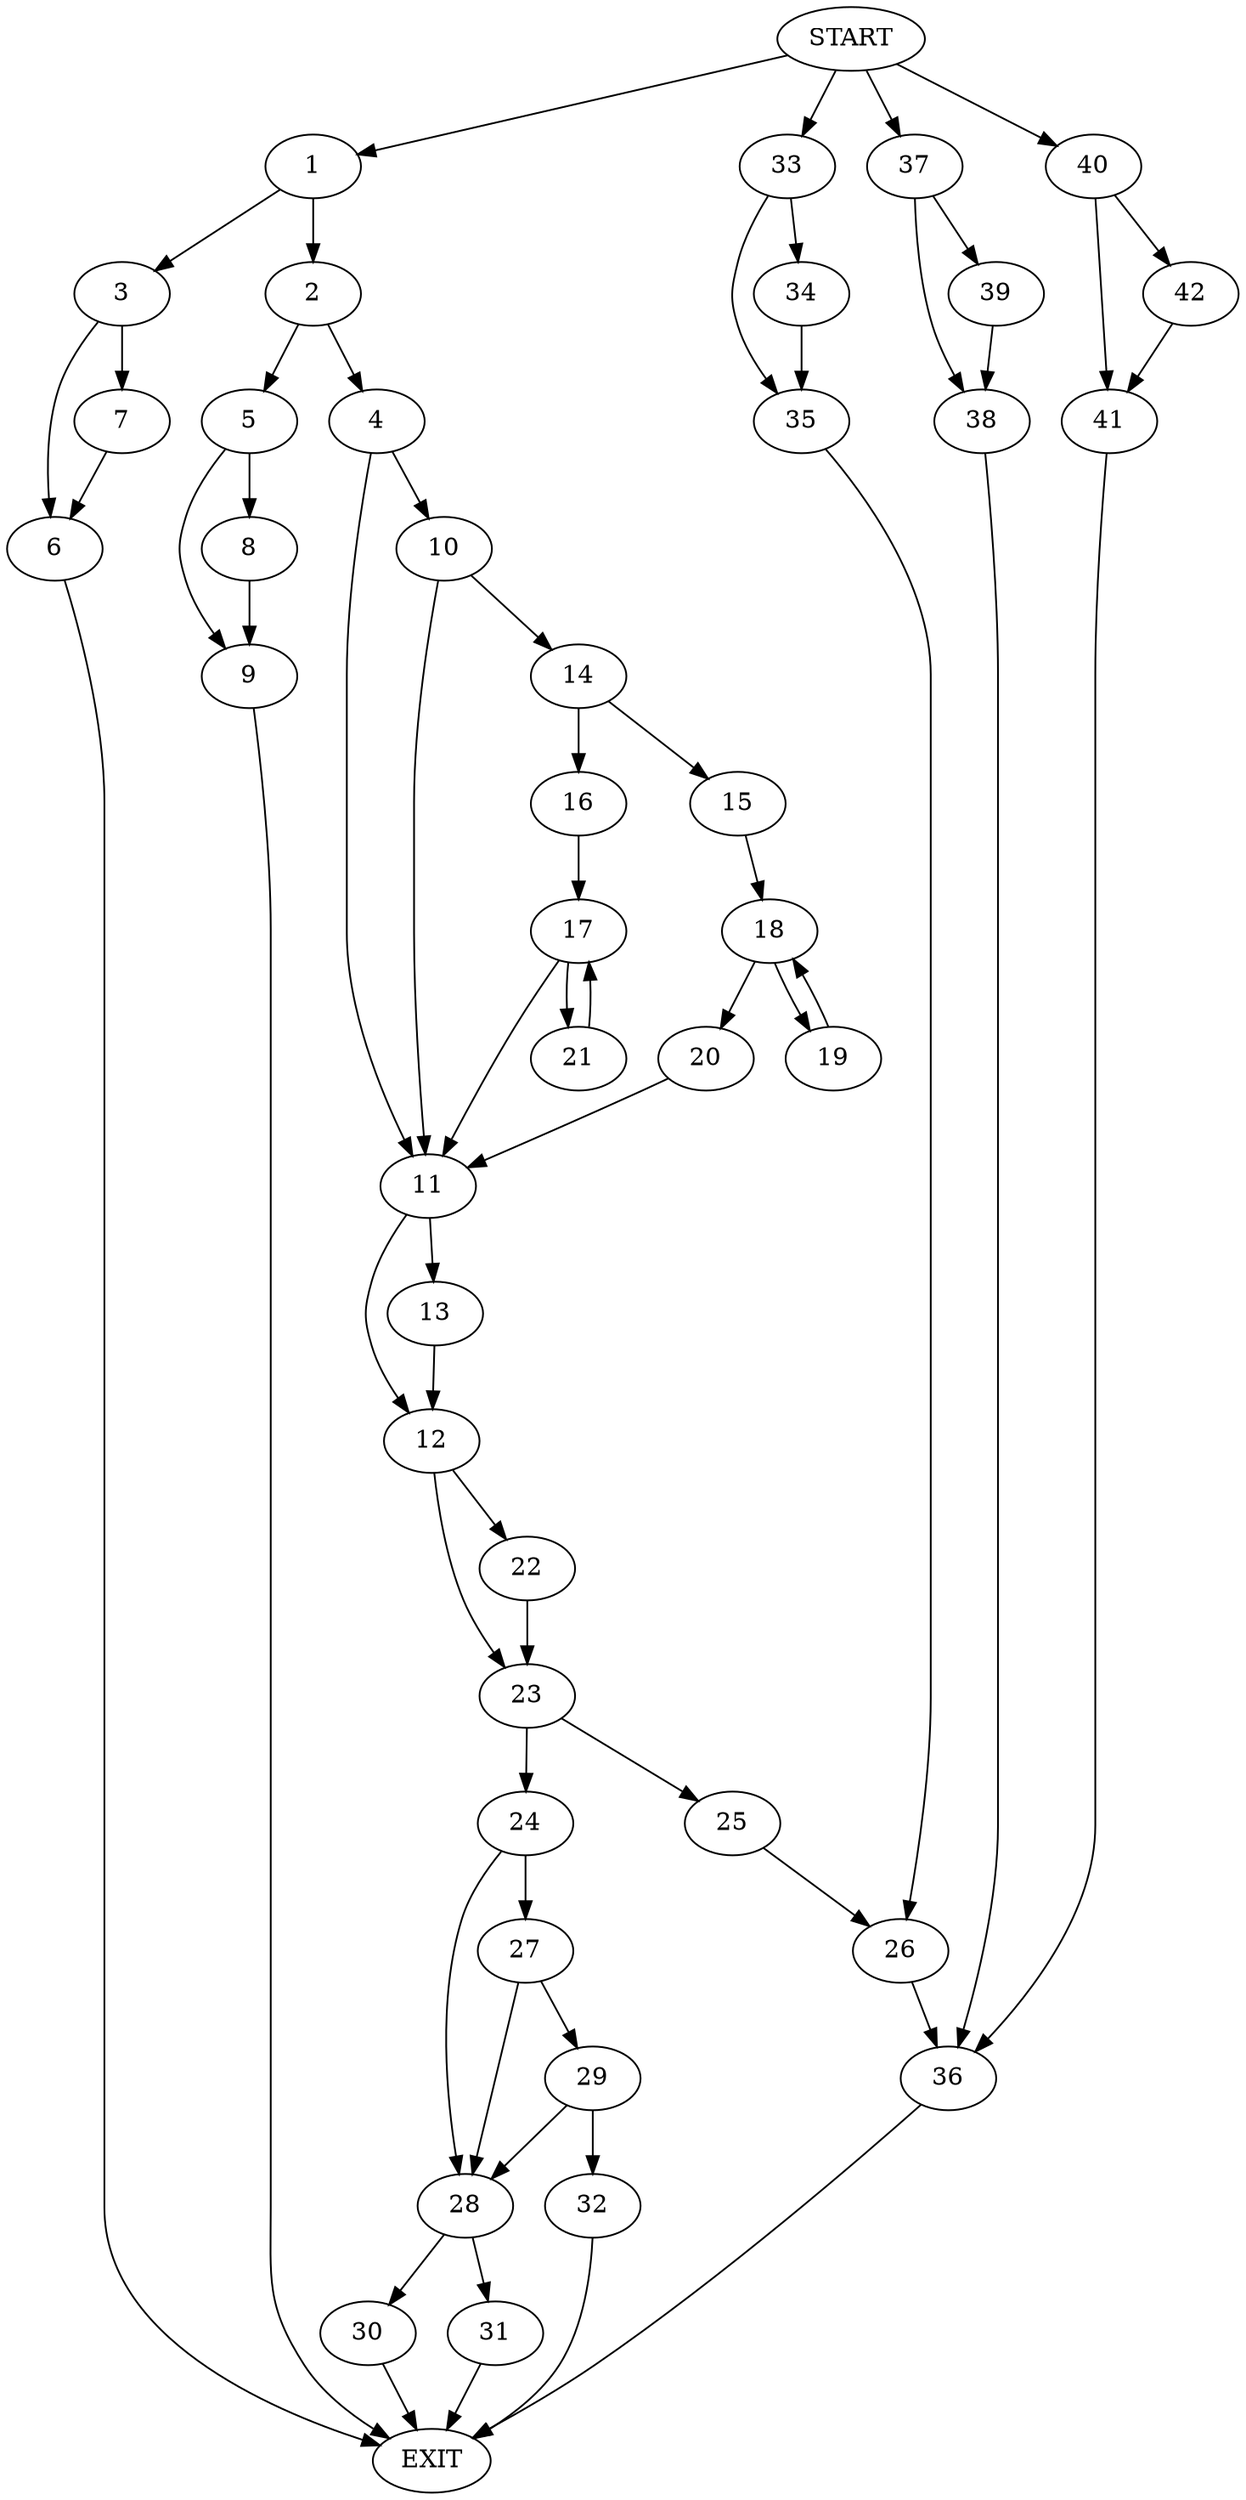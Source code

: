 digraph {
0 [label="START"]
43 [label="EXIT"]
0 -> 1
1 -> 2
1 -> 3
2 -> 4
2 -> 5
3 -> 6
3 -> 7
7 -> 6
6 -> 43
5 -> 8
5 -> 9
4 -> 10
4 -> 11
9 -> 43
8 -> 9
11 -> 12
11 -> 13
10 -> 14
10 -> 11
14 -> 15
14 -> 16
16 -> 17
15 -> 18
18 -> 19
18 -> 20
20 -> 11
19 -> 18
17 -> 21
17 -> 11
21 -> 17
13 -> 12
12 -> 22
12 -> 23
23 -> 24
23 -> 25
22 -> 23
25 -> 26
24 -> 27
24 -> 28
27 -> 29
27 -> 28
28 -> 30
28 -> 31
29 -> 32
29 -> 28
32 -> 43
30 -> 43
31 -> 43
0 -> 33
33 -> 34
33 -> 35
34 -> 35
35 -> 26
26 -> 36
36 -> 43
0 -> 37
37 -> 38
37 -> 39
39 -> 38
38 -> 36
0 -> 40
40 -> 41
40 -> 42
42 -> 41
41 -> 36
}
